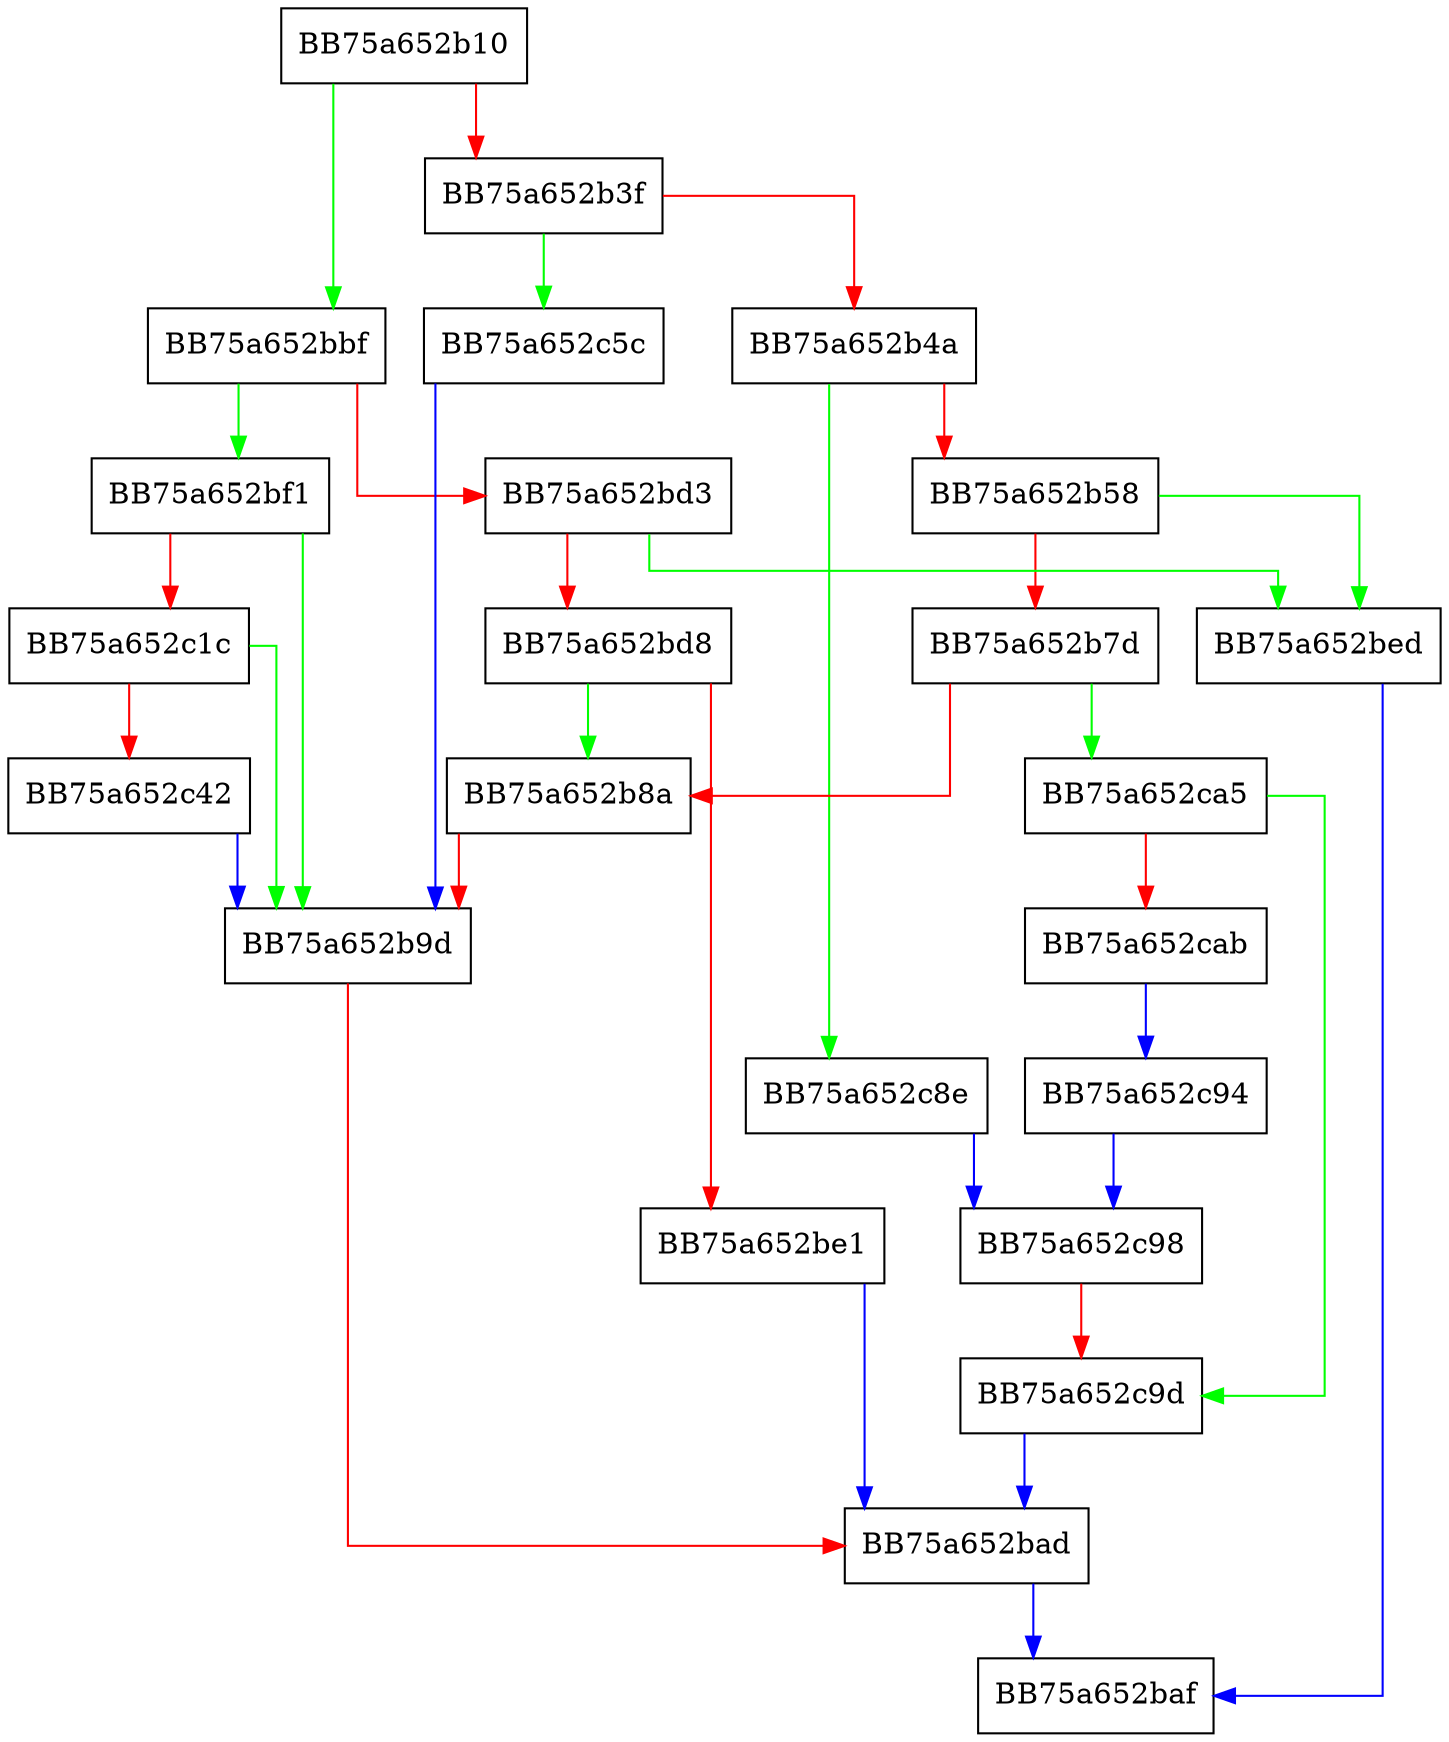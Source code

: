 digraph eval {
  node [shape="box"];
  graph [splines=ortho];
  BB75a652b10 -> BB75a652bbf [color="green"];
  BB75a652b10 -> BB75a652b3f [color="red"];
  BB75a652b3f -> BB75a652c5c [color="green"];
  BB75a652b3f -> BB75a652b4a [color="red"];
  BB75a652b4a -> BB75a652c8e [color="green"];
  BB75a652b4a -> BB75a652b58 [color="red"];
  BB75a652b58 -> BB75a652bed [color="green"];
  BB75a652b58 -> BB75a652b7d [color="red"];
  BB75a652b7d -> BB75a652ca5 [color="green"];
  BB75a652b7d -> BB75a652b8a [color="red"];
  BB75a652b8a -> BB75a652b9d [color="red"];
  BB75a652b9d -> BB75a652bad [color="red"];
  BB75a652bad -> BB75a652baf [color="blue"];
  BB75a652bbf -> BB75a652bf1 [color="green"];
  BB75a652bbf -> BB75a652bd3 [color="red"];
  BB75a652bd3 -> BB75a652bed [color="green"];
  BB75a652bd3 -> BB75a652bd8 [color="red"];
  BB75a652bd8 -> BB75a652b8a [color="green"];
  BB75a652bd8 -> BB75a652be1 [color="red"];
  BB75a652be1 -> BB75a652bad [color="blue"];
  BB75a652bed -> BB75a652baf [color="blue"];
  BB75a652bf1 -> BB75a652b9d [color="green"];
  BB75a652bf1 -> BB75a652c1c [color="red"];
  BB75a652c1c -> BB75a652b9d [color="green"];
  BB75a652c1c -> BB75a652c42 [color="red"];
  BB75a652c42 -> BB75a652b9d [color="blue"];
  BB75a652c5c -> BB75a652b9d [color="blue"];
  BB75a652c8e -> BB75a652c98 [color="blue"];
  BB75a652c94 -> BB75a652c98 [color="blue"];
  BB75a652c98 -> BB75a652c9d [color="red"];
  BB75a652c9d -> BB75a652bad [color="blue"];
  BB75a652ca5 -> BB75a652c9d [color="green"];
  BB75a652ca5 -> BB75a652cab [color="red"];
  BB75a652cab -> BB75a652c94 [color="blue"];
}